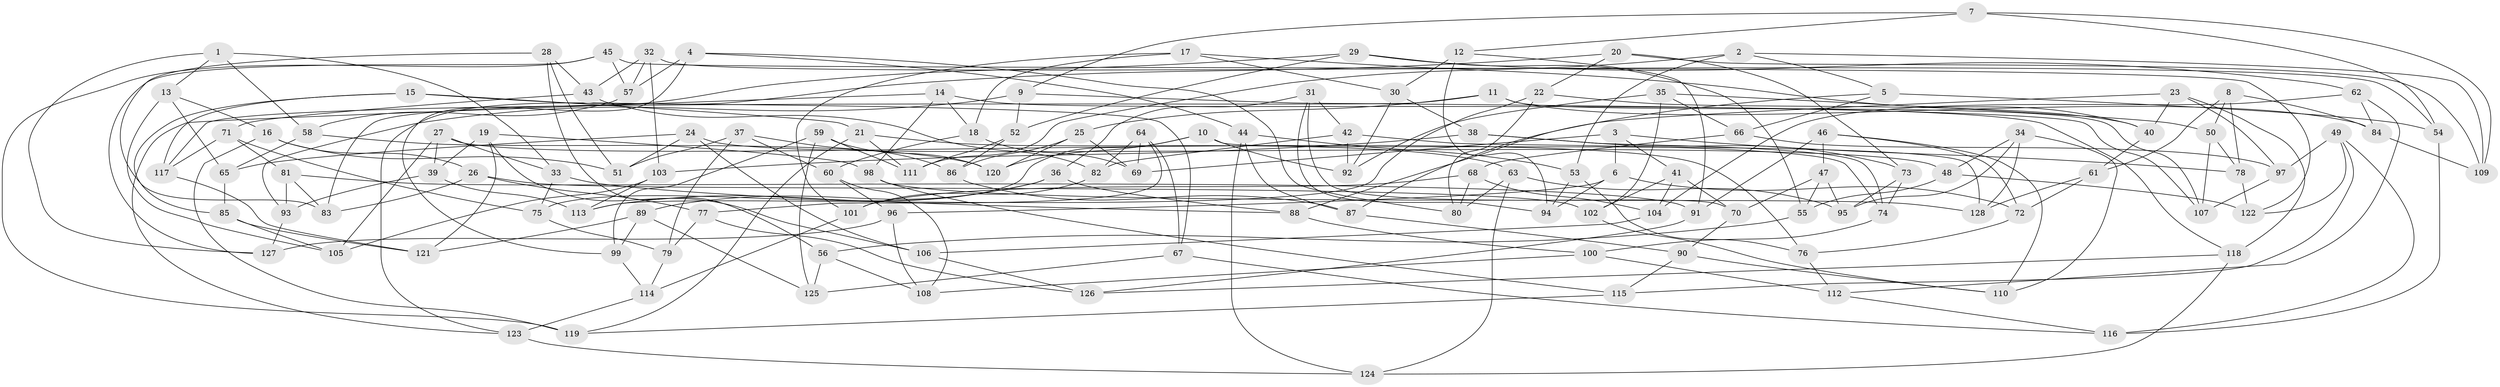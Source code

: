// Generated by graph-tools (version 1.1) at 2025/37/03/09/25 02:37:47]
// undirected, 128 vertices, 256 edges
graph export_dot {
graph [start="1"]
  node [color=gray90,style=filled];
  1;
  2;
  3;
  4;
  5;
  6;
  7;
  8;
  9;
  10;
  11;
  12;
  13;
  14;
  15;
  16;
  17;
  18;
  19;
  20;
  21;
  22;
  23;
  24;
  25;
  26;
  27;
  28;
  29;
  30;
  31;
  32;
  33;
  34;
  35;
  36;
  37;
  38;
  39;
  40;
  41;
  42;
  43;
  44;
  45;
  46;
  47;
  48;
  49;
  50;
  51;
  52;
  53;
  54;
  55;
  56;
  57;
  58;
  59;
  60;
  61;
  62;
  63;
  64;
  65;
  66;
  67;
  68;
  69;
  70;
  71;
  72;
  73;
  74;
  75;
  76;
  77;
  78;
  79;
  80;
  81;
  82;
  83;
  84;
  85;
  86;
  87;
  88;
  89;
  90;
  91;
  92;
  93;
  94;
  95;
  96;
  97;
  98;
  99;
  100;
  101;
  102;
  103;
  104;
  105;
  106;
  107;
  108;
  109;
  110;
  111;
  112;
  113;
  114;
  115;
  116;
  117;
  118;
  119;
  120;
  121;
  122;
  123;
  124;
  125;
  126;
  127;
  128;
  1 -- 13;
  1 -- 127;
  1 -- 33;
  1 -- 58;
  2 -- 111;
  2 -- 5;
  2 -- 53;
  2 -- 109;
  3 -- 6;
  3 -- 41;
  3 -- 78;
  3 -- 69;
  4 -- 44;
  4 -- 57;
  4 -- 80;
  4 -- 99;
  5 -- 54;
  5 -- 66;
  5 -- 87;
  6 -- 72;
  6 -- 96;
  6 -- 94;
  7 -- 9;
  7 -- 54;
  7 -- 109;
  7 -- 12;
  8 -- 50;
  8 -- 84;
  8 -- 61;
  8 -- 78;
  9 -- 52;
  9 -- 93;
  9 -- 107;
  10 -- 92;
  10 -- 128;
  10 -- 120;
  10 -- 75;
  11 -- 84;
  11 -- 25;
  11 -- 107;
  11 -- 117;
  12 -- 30;
  12 -- 94;
  12 -- 91;
  13 -- 105;
  13 -- 16;
  13 -- 65;
  14 -- 118;
  14 -- 123;
  14 -- 18;
  14 -- 98;
  15 -- 67;
  15 -- 85;
  15 -- 21;
  15 -- 117;
  16 -- 26;
  16 -- 119;
  16 -- 51;
  17 -- 101;
  17 -- 30;
  17 -- 18;
  17 -- 40;
  18 -- 60;
  18 -- 69;
  19 -- 98;
  19 -- 39;
  19 -- 106;
  19 -- 121;
  20 -- 109;
  20 -- 73;
  20 -- 123;
  20 -- 22;
  21 -- 111;
  21 -- 119;
  21 -- 63;
  22 -- 80;
  22 -- 40;
  22 -- 113;
  23 -- 118;
  23 -- 97;
  23 -- 88;
  23 -- 40;
  24 -- 51;
  24 -- 48;
  24 -- 65;
  24 -- 106;
  25 -- 120;
  25 -- 86;
  25 -- 69;
  26 -- 83;
  26 -- 77;
  26 -- 102;
  27 -- 33;
  27 -- 76;
  27 -- 39;
  27 -- 105;
  28 -- 83;
  28 -- 51;
  28 -- 56;
  28 -- 43;
  29 -- 83;
  29 -- 55;
  29 -- 52;
  29 -- 62;
  30 -- 38;
  30 -- 92;
  31 -- 70;
  31 -- 94;
  31 -- 36;
  31 -- 42;
  32 -- 43;
  32 -- 54;
  32 -- 57;
  32 -- 103;
  33 -- 75;
  33 -- 88;
  34 -- 95;
  34 -- 110;
  34 -- 48;
  34 -- 128;
  35 -- 50;
  35 -- 66;
  35 -- 92;
  35 -- 102;
  36 -- 113;
  36 -- 89;
  36 -- 88;
  37 -- 60;
  37 -- 51;
  37 -- 86;
  37 -- 79;
  38 -- 74;
  38 -- 73;
  38 -- 103;
  39 -- 113;
  39 -- 93;
  40 -- 61;
  41 -- 102;
  41 -- 70;
  41 -- 104;
  42 -- 82;
  42 -- 74;
  42 -- 92;
  43 -- 71;
  43 -- 82;
  44 -- 87;
  44 -- 124;
  44 -- 53;
  45 -- 122;
  45 -- 57;
  45 -- 127;
  45 -- 119;
  46 -- 91;
  46 -- 47;
  46 -- 110;
  46 -- 72;
  47 -- 95;
  47 -- 70;
  47 -- 55;
  48 -- 122;
  48 -- 55;
  49 -- 122;
  49 -- 116;
  49 -- 115;
  49 -- 97;
  50 -- 107;
  50 -- 78;
  52 -- 86;
  52 -- 111;
  53 -- 94;
  53 -- 76;
  54 -- 116;
  55 -- 56;
  56 -- 125;
  56 -- 108;
  57 -- 58;
  58 -- 65;
  58 -- 120;
  59 -- 120;
  59 -- 111;
  59 -- 125;
  59 -- 99;
  60 -- 96;
  60 -- 108;
  61 -- 72;
  61 -- 128;
  62 -- 84;
  62 -- 104;
  62 -- 112;
  63 -- 80;
  63 -- 124;
  63 -- 95;
  64 -- 82;
  64 -- 77;
  64 -- 69;
  64 -- 67;
  65 -- 85;
  66 -- 68;
  66 -- 97;
  67 -- 125;
  67 -- 116;
  68 -- 80;
  68 -- 104;
  68 -- 101;
  70 -- 90;
  71 -- 81;
  71 -- 75;
  71 -- 117;
  72 -- 76;
  73 -- 74;
  73 -- 95;
  74 -- 100;
  75 -- 79;
  76 -- 112;
  77 -- 126;
  77 -- 79;
  78 -- 122;
  79 -- 114;
  81 -- 93;
  81 -- 91;
  81 -- 83;
  82 -- 101;
  84 -- 109;
  85 -- 121;
  85 -- 105;
  86 -- 87;
  87 -- 90;
  88 -- 100;
  89 -- 99;
  89 -- 121;
  89 -- 125;
  90 -- 115;
  90 -- 110;
  91 -- 126;
  93 -- 127;
  96 -- 127;
  96 -- 108;
  97 -- 107;
  98 -- 128;
  98 -- 115;
  99 -- 114;
  100 -- 112;
  100 -- 108;
  101 -- 114;
  102 -- 110;
  103 -- 113;
  103 -- 105;
  104 -- 106;
  106 -- 126;
  112 -- 116;
  114 -- 123;
  115 -- 119;
  117 -- 121;
  118 -- 126;
  118 -- 124;
  123 -- 124;
}
